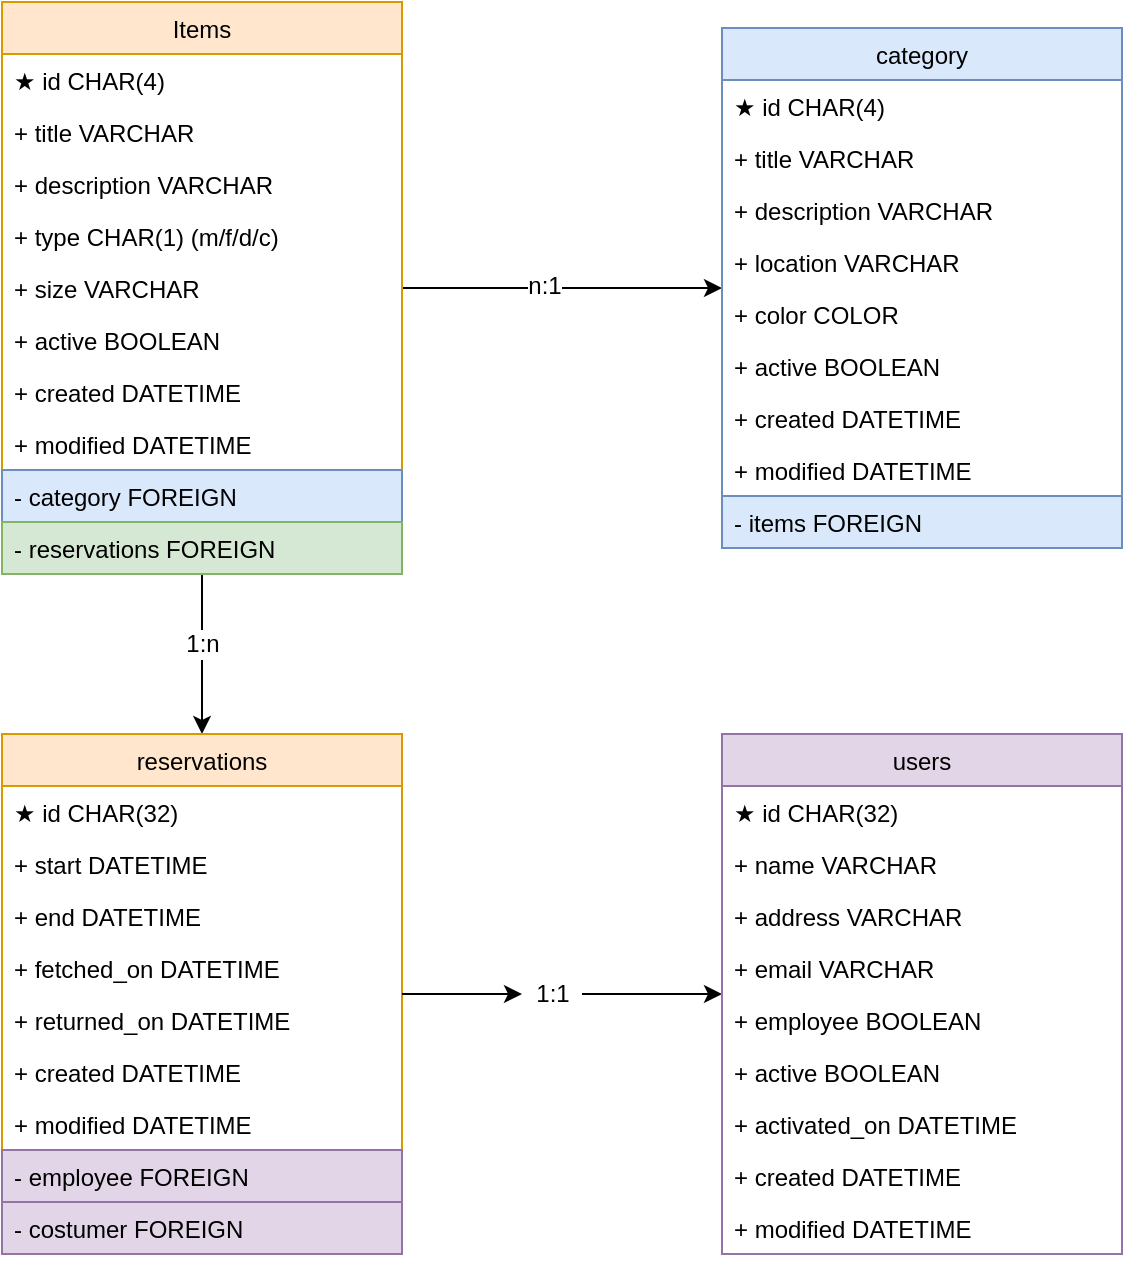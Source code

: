 <mxfile version="12.5.5" type="github">
  <diagram id="NQGxKBJqIbBMCAULDerY" name="Page-1">
    <mxGraphModel dx="1422" dy="727" grid="1" gridSize="10" guides="1" tooltips="1" connect="1" arrows="1" fold="1" page="1" pageScale="1" pageWidth="850" pageHeight="1100" math="0" shadow="0">
      <root>
        <mxCell id="0"/>
        <mxCell id="1" parent="0"/>
        <mxCell id="46GzT4hHPh9M0fxXUTL5-27" value="" style="edgeStyle=orthogonalEdgeStyle;rounded=0;orthogonalLoop=1;jettySize=auto;html=1;" edge="1" parent="1" source="46GzT4hHPh9M0fxXUTL5-1" target="46GzT4hHPh9M0fxXUTL5-14">
          <mxGeometry relative="1" as="geometry"/>
        </mxCell>
        <mxCell id="46GzT4hHPh9M0fxXUTL5-29" value="n:1" style="text;html=1;align=center;verticalAlign=middle;resizable=0;points=[];labelBackgroundColor=#ffffff;" vertex="1" connectable="0" parent="46GzT4hHPh9M0fxXUTL5-27">
          <mxGeometry x="-0.116" y="1" relative="1" as="geometry">
            <mxPoint as="offset"/>
          </mxGeometry>
        </mxCell>
        <mxCell id="46GzT4hHPh9M0fxXUTL5-41" value="" style="edgeStyle=orthogonalEdgeStyle;rounded=0;orthogonalLoop=1;jettySize=auto;html=1;" edge="1" parent="1" source="46GzT4hHPh9M0fxXUTL5-1" target="46GzT4hHPh9M0fxXUTL5-30">
          <mxGeometry relative="1" as="geometry"/>
        </mxCell>
        <mxCell id="46GzT4hHPh9M0fxXUTL5-64" value="1:n" style="text;html=1;align=center;verticalAlign=middle;resizable=0;points=[];labelBackgroundColor=#ffffff;" vertex="1" connectable="0" parent="46GzT4hHPh9M0fxXUTL5-41">
          <mxGeometry x="0.857" y="3" relative="1" as="geometry">
            <mxPoint x="-3" y="-40.19" as="offset"/>
          </mxGeometry>
        </mxCell>
        <mxCell id="46GzT4hHPh9M0fxXUTL5-1" value="Items" style="swimlane;fontStyle=0;childLayout=stackLayout;horizontal=1;startSize=26;fillColor=#ffe6cc;horizontalStack=0;resizeParent=1;resizeParentMax=0;resizeLast=0;collapsible=1;marginBottom=0;strokeColor=#d79b00;" vertex="1" parent="1">
          <mxGeometry x="160" y="20" width="200" height="286" as="geometry"/>
        </mxCell>
        <mxCell id="46GzT4hHPh9M0fxXUTL5-2" value="★ id CHAR(4)" style="text;strokeColor=none;fillColor=none;align=left;verticalAlign=top;spacingLeft=4;spacingRight=4;overflow=hidden;rotatable=0;points=[[0,0.5],[1,0.5]];portConstraint=eastwest;" vertex="1" parent="46GzT4hHPh9M0fxXUTL5-1">
          <mxGeometry y="26" width="200" height="26" as="geometry"/>
        </mxCell>
        <mxCell id="46GzT4hHPh9M0fxXUTL5-3" value="+ title VARCHAR" style="text;strokeColor=none;fillColor=none;align=left;verticalAlign=top;spacingLeft=4;spacingRight=4;overflow=hidden;rotatable=0;points=[[0,0.5],[1,0.5]];portConstraint=eastwest;" vertex="1" parent="46GzT4hHPh9M0fxXUTL5-1">
          <mxGeometry y="52" width="200" height="26" as="geometry"/>
        </mxCell>
        <mxCell id="46GzT4hHPh9M0fxXUTL5-4" value="+ description VARCHAR" style="text;strokeColor=none;fillColor=none;align=left;verticalAlign=top;spacingLeft=4;spacingRight=4;overflow=hidden;rotatable=0;points=[[0,0.5],[1,0.5]];portConstraint=eastwest;" vertex="1" parent="46GzT4hHPh9M0fxXUTL5-1">
          <mxGeometry y="78" width="200" height="26" as="geometry"/>
        </mxCell>
        <mxCell id="46GzT4hHPh9M0fxXUTL5-6" value="+ type CHAR(1) (m/f/d/c)" style="text;strokeColor=none;fillColor=none;align=left;verticalAlign=top;spacingLeft=4;spacingRight=4;overflow=hidden;rotatable=0;points=[[0,0.5],[1,0.5]];portConstraint=eastwest;" vertex="1" parent="46GzT4hHPh9M0fxXUTL5-1">
          <mxGeometry y="104" width="200" height="26" as="geometry"/>
        </mxCell>
        <mxCell id="46GzT4hHPh9M0fxXUTL5-7" value="+ size VARCHAR" style="text;strokeColor=none;fillColor=none;align=left;verticalAlign=top;spacingLeft=4;spacingRight=4;overflow=hidden;rotatable=0;points=[[0,0.5],[1,0.5]];portConstraint=eastwest;" vertex="1" parent="46GzT4hHPh9M0fxXUTL5-1">
          <mxGeometry y="130" width="200" height="26" as="geometry"/>
        </mxCell>
        <mxCell id="46GzT4hHPh9M0fxXUTL5-8" value="+ active BOOLEAN" style="text;strokeColor=none;fillColor=none;align=left;verticalAlign=top;spacingLeft=4;spacingRight=4;overflow=hidden;rotatable=0;points=[[0,0.5],[1,0.5]];portConstraint=eastwest;" vertex="1" parent="46GzT4hHPh9M0fxXUTL5-1">
          <mxGeometry y="156" width="200" height="26" as="geometry"/>
        </mxCell>
        <mxCell id="46GzT4hHPh9M0fxXUTL5-12" value="+ created DATETIME" style="text;strokeColor=none;fillColor=none;align=left;verticalAlign=top;spacingLeft=4;spacingRight=4;overflow=hidden;rotatable=0;points=[[0,0.5],[1,0.5]];portConstraint=eastwest;" vertex="1" parent="46GzT4hHPh9M0fxXUTL5-1">
          <mxGeometry y="182" width="200" height="26" as="geometry"/>
        </mxCell>
        <mxCell id="46GzT4hHPh9M0fxXUTL5-11" value="+ modified DATETIME" style="text;strokeColor=none;fillColor=none;align=left;verticalAlign=top;spacingLeft=4;spacingRight=4;overflow=hidden;rotatable=0;points=[[0,0.5],[1,0.5]];portConstraint=eastwest;" vertex="1" parent="46GzT4hHPh9M0fxXUTL5-1">
          <mxGeometry y="208" width="200" height="26" as="geometry"/>
        </mxCell>
        <mxCell id="46GzT4hHPh9M0fxXUTL5-5" value="- category FOREIGN" style="text;align=left;verticalAlign=top;spacingLeft=4;spacingRight=4;overflow=hidden;rotatable=0;points=[[0,0.5],[1,0.5]];portConstraint=eastwest;fillColor=#dae8fc;strokeColor=#6c8ebf;" vertex="1" parent="46GzT4hHPh9M0fxXUTL5-1">
          <mxGeometry y="234" width="200" height="26" as="geometry"/>
        </mxCell>
        <mxCell id="46GzT4hHPh9M0fxXUTL5-13" value="- reservations FOREIGN" style="text;align=left;verticalAlign=top;spacingLeft=4;spacingRight=4;overflow=hidden;rotatable=0;points=[[0,0.5],[1,0.5]];portConstraint=eastwest;fillColor=#d5e8d4;strokeColor=#82b366;" vertex="1" parent="46GzT4hHPh9M0fxXUTL5-1">
          <mxGeometry y="260" width="200" height="26" as="geometry"/>
        </mxCell>
        <mxCell id="46GzT4hHPh9M0fxXUTL5-61" value="" style="edgeStyle=orthogonalEdgeStyle;rounded=0;orthogonalLoop=1;jettySize=auto;html=1;" edge="1" parent="1" source="46GzT4hHPh9M0fxXUTL5-66" target="46GzT4hHPh9M0fxXUTL5-46">
          <mxGeometry relative="1" as="geometry"/>
        </mxCell>
        <mxCell id="46GzT4hHPh9M0fxXUTL5-30" value="reservations" style="swimlane;fontStyle=0;childLayout=stackLayout;horizontal=1;startSize=26;fillColor=#ffe6cc;horizontalStack=0;resizeParent=1;resizeParentMax=0;resizeLast=0;collapsible=1;marginBottom=0;strokeColor=#d79b00;" vertex="1" parent="1">
          <mxGeometry x="160" y="386" width="200" height="260" as="geometry"/>
        </mxCell>
        <mxCell id="46GzT4hHPh9M0fxXUTL5-31" value="★ id CHAR(32)" style="text;strokeColor=none;fillColor=none;align=left;verticalAlign=top;spacingLeft=4;spacingRight=4;overflow=hidden;rotatable=0;points=[[0,0.5],[1,0.5]];portConstraint=eastwest;" vertex="1" parent="46GzT4hHPh9M0fxXUTL5-30">
          <mxGeometry y="26" width="200" height="26" as="geometry"/>
        </mxCell>
        <mxCell id="46GzT4hHPh9M0fxXUTL5-45" value="+ start DATETIME" style="text;strokeColor=none;fillColor=none;align=left;verticalAlign=top;spacingLeft=4;spacingRight=4;overflow=hidden;rotatable=0;points=[[0,0.5],[1,0.5]];portConstraint=eastwest;" vertex="1" parent="46GzT4hHPh9M0fxXUTL5-30">
          <mxGeometry y="52" width="200" height="26" as="geometry"/>
        </mxCell>
        <mxCell id="46GzT4hHPh9M0fxXUTL5-44" value="+ end DATETIME" style="text;strokeColor=none;fillColor=none;align=left;verticalAlign=top;spacingLeft=4;spacingRight=4;overflow=hidden;rotatable=0;points=[[0,0.5],[1,0.5]];portConstraint=eastwest;" vertex="1" parent="46GzT4hHPh9M0fxXUTL5-30">
          <mxGeometry y="78" width="200" height="26" as="geometry"/>
        </mxCell>
        <mxCell id="46GzT4hHPh9M0fxXUTL5-42" value="+ fetched_on DATETIME" style="text;strokeColor=none;fillColor=none;align=left;verticalAlign=top;spacingLeft=4;spacingRight=4;overflow=hidden;rotatable=0;points=[[0,0.5],[1,0.5]];portConstraint=eastwest;" vertex="1" parent="46GzT4hHPh9M0fxXUTL5-30">
          <mxGeometry y="104" width="200" height="26" as="geometry"/>
        </mxCell>
        <mxCell id="46GzT4hHPh9M0fxXUTL5-43" value="+ returned_on DATETIME" style="text;strokeColor=none;fillColor=none;align=left;verticalAlign=top;spacingLeft=4;spacingRight=4;overflow=hidden;rotatable=0;points=[[0,0.5],[1,0.5]];portConstraint=eastwest;" vertex="1" parent="46GzT4hHPh9M0fxXUTL5-30">
          <mxGeometry y="130" width="200" height="26" as="geometry"/>
        </mxCell>
        <mxCell id="46GzT4hHPh9M0fxXUTL5-37" value="+ created DATETIME" style="text;strokeColor=none;fillColor=none;align=left;verticalAlign=top;spacingLeft=4;spacingRight=4;overflow=hidden;rotatable=0;points=[[0,0.5],[1,0.5]];portConstraint=eastwest;" vertex="1" parent="46GzT4hHPh9M0fxXUTL5-30">
          <mxGeometry y="156" width="200" height="26" as="geometry"/>
        </mxCell>
        <mxCell id="46GzT4hHPh9M0fxXUTL5-38" value="+ modified DATETIME" style="text;strokeColor=none;fillColor=none;align=left;verticalAlign=top;spacingLeft=4;spacingRight=4;overflow=hidden;rotatable=0;points=[[0,0.5],[1,0.5]];portConstraint=eastwest;" vertex="1" parent="46GzT4hHPh9M0fxXUTL5-30">
          <mxGeometry y="182" width="200" height="26" as="geometry"/>
        </mxCell>
        <mxCell id="46GzT4hHPh9M0fxXUTL5-39" value="- employee FOREIGN" style="text;align=left;verticalAlign=top;spacingLeft=4;spacingRight=4;overflow=hidden;rotatable=0;points=[[0,0.5],[1,0.5]];portConstraint=eastwest;fillColor=#e1d5e7;strokeColor=#9673a6;" vertex="1" parent="46GzT4hHPh9M0fxXUTL5-30">
          <mxGeometry y="208" width="200" height="26" as="geometry"/>
        </mxCell>
        <mxCell id="46GzT4hHPh9M0fxXUTL5-40" value="- costumer FOREIGN" style="text;align=left;verticalAlign=top;spacingLeft=4;spacingRight=4;overflow=hidden;rotatable=0;points=[[0,0.5],[1,0.5]];portConstraint=eastwest;fillColor=#e1d5e7;strokeColor=#9673a6;" vertex="1" parent="46GzT4hHPh9M0fxXUTL5-30">
          <mxGeometry y="234" width="200" height="26" as="geometry"/>
        </mxCell>
        <mxCell id="46GzT4hHPh9M0fxXUTL5-46" value="users" style="swimlane;fontStyle=0;childLayout=stackLayout;horizontal=1;startSize=26;fillColor=#e1d5e7;horizontalStack=0;resizeParent=1;resizeParentMax=0;resizeLast=0;collapsible=1;marginBottom=0;strokeColor=#9673a6;" vertex="1" parent="1">
          <mxGeometry x="520" y="386" width="200" height="260" as="geometry"/>
        </mxCell>
        <mxCell id="46GzT4hHPh9M0fxXUTL5-47" value="★ id CHAR(32)" style="text;strokeColor=none;fillColor=none;align=left;verticalAlign=top;spacingLeft=4;spacingRight=4;overflow=hidden;rotatable=0;points=[[0,0.5],[1,0.5]];portConstraint=eastwest;" vertex="1" parent="46GzT4hHPh9M0fxXUTL5-46">
          <mxGeometry y="26" width="200" height="26" as="geometry"/>
        </mxCell>
        <mxCell id="46GzT4hHPh9M0fxXUTL5-48" value="+ name VARCHAR" style="text;strokeColor=none;fillColor=none;align=left;verticalAlign=top;spacingLeft=4;spacingRight=4;overflow=hidden;rotatable=0;points=[[0,0.5],[1,0.5]];portConstraint=eastwest;" vertex="1" parent="46GzT4hHPh9M0fxXUTL5-46">
          <mxGeometry y="52" width="200" height="26" as="geometry"/>
        </mxCell>
        <mxCell id="46GzT4hHPh9M0fxXUTL5-49" value="+ address VARCHAR" style="text;strokeColor=none;fillColor=none;align=left;verticalAlign=top;spacingLeft=4;spacingRight=4;overflow=hidden;rotatable=0;points=[[0,0.5],[1,0.5]];portConstraint=eastwest;" vertex="1" parent="46GzT4hHPh9M0fxXUTL5-46">
          <mxGeometry y="78" width="200" height="26" as="geometry"/>
        </mxCell>
        <mxCell id="46GzT4hHPh9M0fxXUTL5-63" value="+ email VARCHAR" style="text;strokeColor=none;fillColor=none;align=left;verticalAlign=top;spacingLeft=4;spacingRight=4;overflow=hidden;rotatable=0;points=[[0,0.5],[1,0.5]];portConstraint=eastwest;" vertex="1" parent="46GzT4hHPh9M0fxXUTL5-46">
          <mxGeometry y="104" width="200" height="26" as="geometry"/>
        </mxCell>
        <mxCell id="46GzT4hHPh9M0fxXUTL5-50" value="+ employee BOOLEAN" style="text;strokeColor=none;fillColor=none;align=left;verticalAlign=top;spacingLeft=4;spacingRight=4;overflow=hidden;rotatable=0;points=[[0,0.5],[1,0.5]];portConstraint=eastwest;" vertex="1" parent="46GzT4hHPh9M0fxXUTL5-46">
          <mxGeometry y="130" width="200" height="26" as="geometry"/>
        </mxCell>
        <mxCell id="46GzT4hHPh9M0fxXUTL5-52" value="+ active BOOLEAN" style="text;strokeColor=none;fillColor=none;align=left;verticalAlign=top;spacingLeft=4;spacingRight=4;overflow=hidden;rotatable=0;points=[[0,0.5],[1,0.5]];portConstraint=eastwest;" vertex="1" parent="46GzT4hHPh9M0fxXUTL5-46">
          <mxGeometry y="156" width="200" height="26" as="geometry"/>
        </mxCell>
        <mxCell id="46GzT4hHPh9M0fxXUTL5-53" value="+ activated_on DATETIME" style="text;strokeColor=none;fillColor=none;align=left;verticalAlign=top;spacingLeft=4;spacingRight=4;overflow=hidden;rotatable=0;points=[[0,0.5],[1,0.5]];portConstraint=eastwest;" vertex="1" parent="46GzT4hHPh9M0fxXUTL5-46">
          <mxGeometry y="182" width="200" height="26" as="geometry"/>
        </mxCell>
        <mxCell id="46GzT4hHPh9M0fxXUTL5-57" value="+ created DATETIME" style="text;strokeColor=none;fillColor=none;align=left;verticalAlign=top;spacingLeft=4;spacingRight=4;overflow=hidden;rotatable=0;points=[[0,0.5],[1,0.5]];portConstraint=eastwest;" vertex="1" parent="46GzT4hHPh9M0fxXUTL5-46">
          <mxGeometry y="208" width="200" height="26" as="geometry"/>
        </mxCell>
        <mxCell id="46GzT4hHPh9M0fxXUTL5-58" value="+ modified DATETIME" style="text;strokeColor=none;fillColor=none;align=left;verticalAlign=top;spacingLeft=4;spacingRight=4;overflow=hidden;rotatable=0;points=[[0,0.5],[1,0.5]];portConstraint=eastwest;" vertex="1" parent="46GzT4hHPh9M0fxXUTL5-46">
          <mxGeometry y="234" width="200" height="26" as="geometry"/>
        </mxCell>
        <mxCell id="46GzT4hHPh9M0fxXUTL5-14" value="category" style="swimlane;fontStyle=0;childLayout=stackLayout;horizontal=1;startSize=26;fillColor=#dae8fc;horizontalStack=0;resizeParent=1;resizeParentMax=0;resizeLast=0;collapsible=1;marginBottom=0;strokeColor=#6c8ebf;" vertex="1" parent="1">
          <mxGeometry x="520" y="33" width="200" height="260" as="geometry"/>
        </mxCell>
        <mxCell id="46GzT4hHPh9M0fxXUTL5-15" value="★ id CHAR(4)" style="text;strokeColor=none;fillColor=none;align=left;verticalAlign=top;spacingLeft=4;spacingRight=4;overflow=hidden;rotatable=0;points=[[0,0.5],[1,0.5]];portConstraint=eastwest;" vertex="1" parent="46GzT4hHPh9M0fxXUTL5-14">
          <mxGeometry y="26" width="200" height="26" as="geometry"/>
        </mxCell>
        <mxCell id="46GzT4hHPh9M0fxXUTL5-16" value="+ title VARCHAR" style="text;strokeColor=none;fillColor=none;align=left;verticalAlign=top;spacingLeft=4;spacingRight=4;overflow=hidden;rotatable=0;points=[[0,0.5],[1,0.5]];portConstraint=eastwest;" vertex="1" parent="46GzT4hHPh9M0fxXUTL5-14">
          <mxGeometry y="52" width="200" height="26" as="geometry"/>
        </mxCell>
        <mxCell id="46GzT4hHPh9M0fxXUTL5-17" value="+ description VARCHAR" style="text;strokeColor=none;fillColor=none;align=left;verticalAlign=top;spacingLeft=4;spacingRight=4;overflow=hidden;rotatable=0;points=[[0,0.5],[1,0.5]];portConstraint=eastwest;" vertex="1" parent="46GzT4hHPh9M0fxXUTL5-14">
          <mxGeometry y="78" width="200" height="26" as="geometry"/>
        </mxCell>
        <mxCell id="46GzT4hHPh9M0fxXUTL5-28" value="+ location VARCHAR" style="text;strokeColor=none;fillColor=none;align=left;verticalAlign=top;spacingLeft=4;spacingRight=4;overflow=hidden;rotatable=0;points=[[0,0.5],[1,0.5]];portConstraint=eastwest;" vertex="1" parent="46GzT4hHPh9M0fxXUTL5-14">
          <mxGeometry y="104" width="200" height="26" as="geometry"/>
        </mxCell>
        <mxCell id="46GzT4hHPh9M0fxXUTL5-18" value="+ color COLOR" style="text;strokeColor=none;fillColor=none;align=left;verticalAlign=top;spacingLeft=4;spacingRight=4;overflow=hidden;rotatable=0;points=[[0,0.5],[1,0.5]];portConstraint=eastwest;" vertex="1" parent="46GzT4hHPh9M0fxXUTL5-14">
          <mxGeometry y="130" width="200" height="26" as="geometry"/>
        </mxCell>
        <mxCell id="46GzT4hHPh9M0fxXUTL5-20" value="+ active BOOLEAN" style="text;strokeColor=none;fillColor=none;align=left;verticalAlign=top;spacingLeft=4;spacingRight=4;overflow=hidden;rotatable=0;points=[[0,0.5],[1,0.5]];portConstraint=eastwest;" vertex="1" parent="46GzT4hHPh9M0fxXUTL5-14">
          <mxGeometry y="156" width="200" height="26" as="geometry"/>
        </mxCell>
        <mxCell id="46GzT4hHPh9M0fxXUTL5-22" value="+ created DATETIME" style="text;strokeColor=none;fillColor=none;align=left;verticalAlign=top;spacingLeft=4;spacingRight=4;overflow=hidden;rotatable=0;points=[[0,0.5],[1,0.5]];portConstraint=eastwest;" vertex="1" parent="46GzT4hHPh9M0fxXUTL5-14">
          <mxGeometry y="182" width="200" height="26" as="geometry"/>
        </mxCell>
        <mxCell id="46GzT4hHPh9M0fxXUTL5-23" value="+ modified DATETIME" style="text;strokeColor=none;fillColor=none;align=left;verticalAlign=top;spacingLeft=4;spacingRight=4;overflow=hidden;rotatable=0;points=[[0,0.5],[1,0.5]];portConstraint=eastwest;" vertex="1" parent="46GzT4hHPh9M0fxXUTL5-14">
          <mxGeometry y="208" width="200" height="26" as="geometry"/>
        </mxCell>
        <mxCell id="46GzT4hHPh9M0fxXUTL5-25" value="- items FOREIGN" style="text;align=left;verticalAlign=top;spacingLeft=4;spacingRight=4;overflow=hidden;rotatable=0;points=[[0,0.5],[1,0.5]];portConstraint=eastwest;fillColor=#dae8fc;strokeColor=#6c8ebf;" vertex="1" parent="46GzT4hHPh9M0fxXUTL5-14">
          <mxGeometry y="234" width="200" height="26" as="geometry"/>
        </mxCell>
        <mxCell id="46GzT4hHPh9M0fxXUTL5-66" value="1:1" style="text;html=1;align=center;verticalAlign=middle;resizable=0;points=[];autosize=1;" vertex="1" parent="1">
          <mxGeometry x="420" y="506" width="30" height="20" as="geometry"/>
        </mxCell>
        <mxCell id="46GzT4hHPh9M0fxXUTL5-67" value="" style="edgeStyle=orthogonalEdgeStyle;rounded=0;orthogonalLoop=1;jettySize=auto;html=1;" edge="1" parent="1" source="46GzT4hHPh9M0fxXUTL5-30" target="46GzT4hHPh9M0fxXUTL5-66">
          <mxGeometry relative="1" as="geometry">
            <mxPoint x="360" y="516" as="sourcePoint"/>
            <mxPoint x="520" y="516" as="targetPoint"/>
          </mxGeometry>
        </mxCell>
      </root>
    </mxGraphModel>
  </diagram>
</mxfile>
